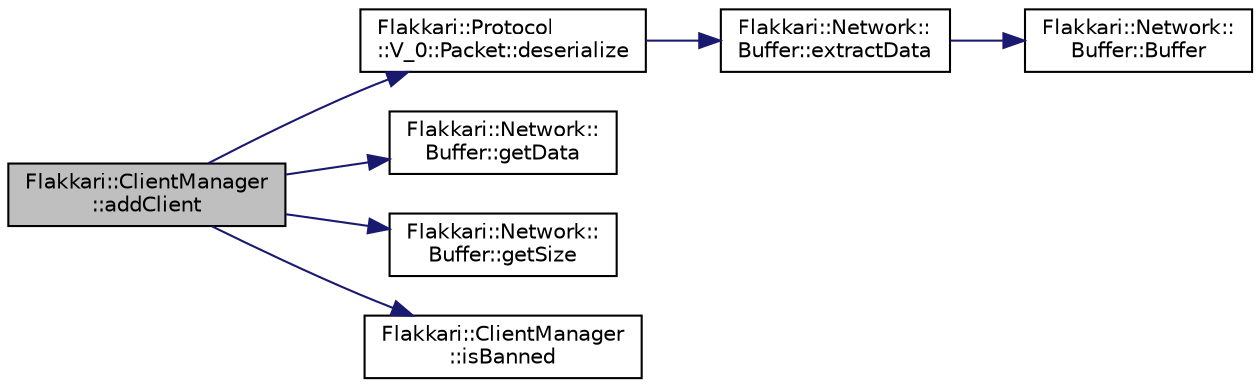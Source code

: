 digraph "Flakkari::ClientManager::addClient"
{
 // LATEX_PDF_SIZE
  edge [fontname="Helvetica",fontsize="10",labelfontname="Helvetica",labelfontsize="10"];
  node [fontname="Helvetica",fontsize="10",shape=record];
  rankdir="LR";
  Node1 [label="Flakkari::ClientManager\l::addClient",height=0.2,width=0.4,color="black", fillcolor="grey75", style="filled", fontcolor="black",tooltip="Add a client to the client manager or update the last activity of the client."];
  Node1 -> Node2 [color="midnightblue",fontsize="10",style="solid",fontname="Helvetica"];
  Node2 [label="Flakkari::Protocol\l::V_0::Packet::deserialize",height=0.2,width=0.4,color="black", fillcolor="white", style="filled",URL="$de/d9d/structFlakkari_1_1Protocol_1_1V__0_1_1Packet.html#a0d6fb9d2f315e1ce6ee1cd2abd31906c",tooltip="Deserialize the buffer into a packet."];
  Node2 -> Node3 [color="midnightblue",fontsize="10",style="solid",fontname="Helvetica"];
  Node3 [label="Flakkari::Network::\lBuffer::extractData",height=0.2,width=0.4,color="black", fillcolor="white", style="filled",URL="$d4/df8/classFlakkari_1_1Network_1_1Buffer.html#ad7ad2e3a4a5727c72a585093d93cd016",tooltip="Get the data of the buffer."];
  Node3 -> Node4 [color="midnightblue",fontsize="10",style="solid",fontname="Helvetica"];
  Node4 [label="Flakkari::Network::\lBuffer::Buffer",height=0.2,width=0.4,color="black", fillcolor="white", style="filled",URL="$d4/df8/classFlakkari_1_1Network_1_1Buffer.html#acf6139241c71fa29efd930b4f3c5dcec",tooltip="Construct a new Buffer object."];
  Node1 -> Node5 [color="midnightblue",fontsize="10",style="solid",fontname="Helvetica"];
  Node5 [label="Flakkari::Network::\lBuffer::getData",height=0.2,width=0.4,color="black", fillcolor="white", style="filled",URL="$d4/df8/classFlakkari_1_1Network_1_1Buffer.html#ae308d60e79fe9387b58c0cb8640e5ef7",tooltip="Get the data of the buffer."];
  Node1 -> Node6 [color="midnightblue",fontsize="10",style="solid",fontname="Helvetica"];
  Node6 [label="Flakkari::Network::\lBuffer::getSize",height=0.2,width=0.4,color="black", fillcolor="white", style="filled",URL="$d4/df8/classFlakkari_1_1Network_1_1Buffer.html#a273543a4d7a5cfca6e0c8e22f14c6501",tooltip="Get the size of the buffer."];
  Node1 -> Node7 [color="midnightblue",fontsize="10",style="solid",fontname="Helvetica"];
  Node7 [label="Flakkari::ClientManager\l::isBanned",height=0.2,width=0.4,color="black", fillcolor="white", style="filled",URL="$d5/da5/classFlakkari_1_1ClientManager.html#a5d7bf49567aaf1c2c5ffb3f1a8779866",tooltip="Check if a client is banned."];
}
